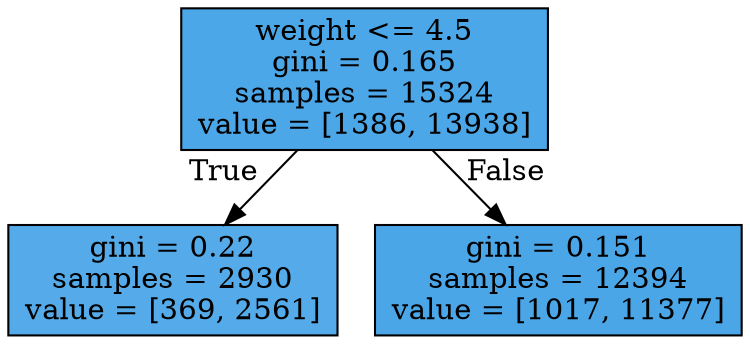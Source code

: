 digraph Tree {
node [shape=box, style="filled", color="black"] ;
0 [label="weight <= 4.5\ngini = 0.165\nsamples = 15324\nvalue = [1386, 13938]", fillcolor="#399de5e6"] ;
1 [label="gini = 0.22\nsamples = 2930\nvalue = [369, 2561]", fillcolor="#399de5da"] ;
0 -> 1 [labeldistance=2.5, labelangle=45, headlabel="True"] ;
2 [label="gini = 0.151\nsamples = 12394\nvalue = [1017, 11377]", fillcolor="#399de5e8"] ;
0 -> 2 [labeldistance=2.5, labelangle=-45, headlabel="False"] ;
}